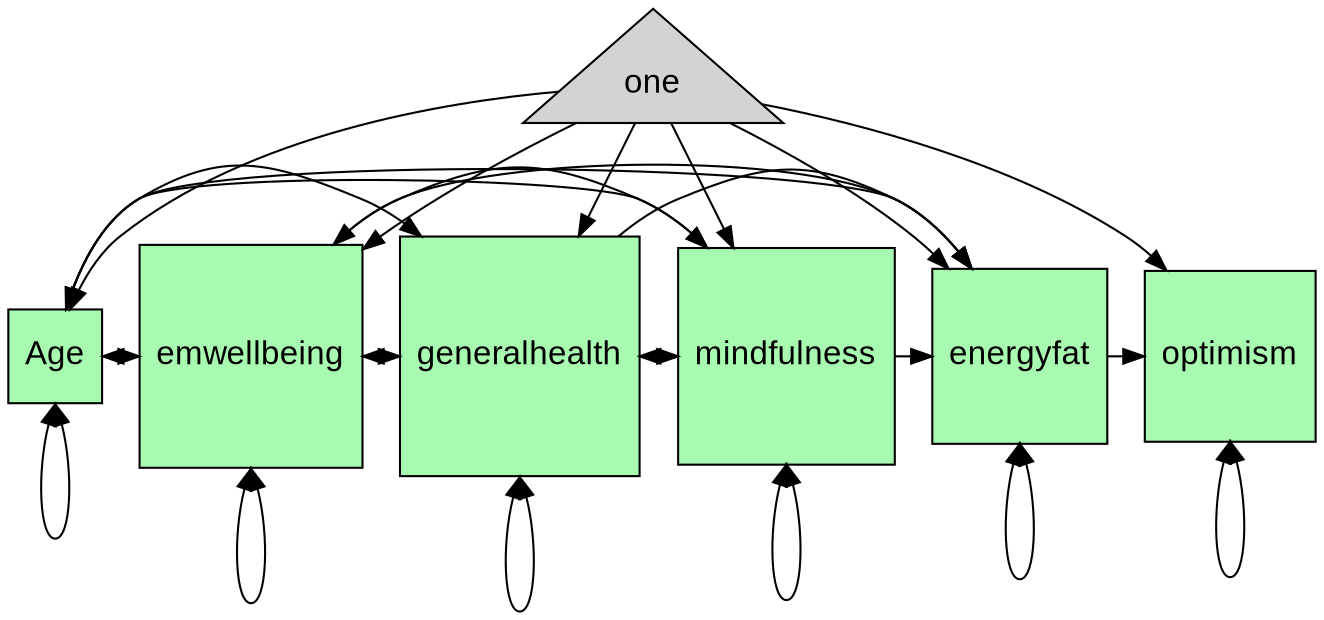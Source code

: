 digraph "LOTRIndirectEnergyFatigue" {
	 node [style=filled, fontname="Arial", fontsize=16];
 	 /* Manifest Variables */
 	 { rank = max; Age; energyfat; emwellbeing; generalhealth; mindfulness; optimism }
	 Age [shape=square, fillcolor="#a9fab1", height=0.5, width=0.5];
	 energyfat [shape=square, fillcolor="#a9fab1", height=0.5, width=0.5];
	 emwellbeing [shape=square, fillcolor="#a9fab1", height=0.5, width=0.5];
	 generalhealth [shape=square, fillcolor="#a9fab1", height=0.5, width=0.5];
	 mindfulness [shape=square, fillcolor="#a9fab1", height=0.5, width=0.5];
	 optimism [shape=square, fillcolor="#a9fab1", height=0.5, width=0.5];
/* Means */
	 one [shape=triangle];
/* Paths */
	 Age -> energyfat[dir=forward];
	 energyfat -> optimism[dir=forward];
	 emwellbeing -> energyfat[dir=forward];
	 generalhealth -> energyfat[dir=forward];
	 mindfulness -> energyfat[dir=forward];
	 Age -> Age[dir=both, headport=s, tailport=s];
	 Age -> emwellbeing[dir=both];
	 Age -> generalhealth[dir=both];
	 Age -> mindfulness[dir=both];
	 energyfat -> energyfat[dir=both, headport=s, tailport=s];
	 emwellbeing -> emwellbeing[dir=both, headport=s, tailport=s];
	 emwellbeing -> generalhealth[dir=both];
	 emwellbeing -> mindfulness[dir=both];
	 generalhealth -> generalhealth[dir=both, headport=s, tailport=s];
	 generalhealth -> mindfulness[dir=both];
	 mindfulness -> mindfulness[dir=both, headport=s, tailport=s];
	 optimism -> optimism[dir=both, headport=s, tailport=s];
	 one -> Age[dir=forward];
	 one -> energyfat[dir=forward];
	 one -> emwellbeing[dir=forward];
	 one -> generalhealth[dir=forward];
	 one -> mindfulness[dir=forward];
	 one -> optimism[dir=forward];
}
